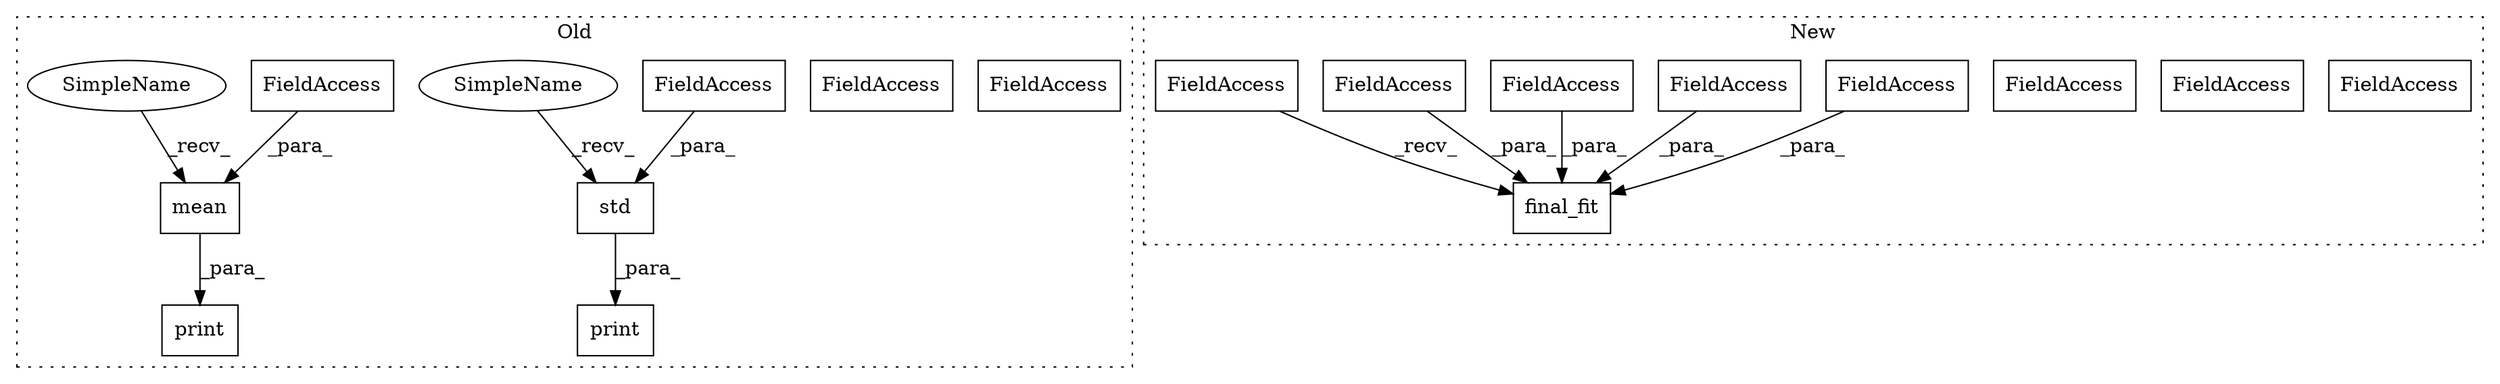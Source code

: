 digraph G {
subgraph cluster0 {
1 [label="print" a="32" s="1734,1757" l="6,1" shape="box"];
3 [label="std" a="32" s="1746,1756" l="4,1" shape="box"];
4 [label="mean" a="32" s="1713,1724" l="5,1" shape="box"];
5 [label="print" a="32" s="1701,1725" l="6,1" shape="box"];
6 [label="FieldAccess" a="22" s="1718" l="6" shape="box"];
8 [label="FieldAccess" a="22" s="1750" l="6" shape="box"];
13 [label="FieldAccess" a="22" s="1718" l="6" shape="box"];
14 [label="FieldAccess" a="22" s="1750" l="6" shape="box"];
15 [label="SimpleName" a="42" s="1740" l="5" shape="ellipse"];
16 [label="SimpleName" a="42" s="1707" l="5" shape="ellipse"];
label = "Old";
style="dotted";
}
subgraph cluster1 {
2 [label="final_fit" a="32" s="1631,1688" l="10,1" shape="box"];
7 [label="FieldAccess" a="22" s="1699" l="3" shape="box"];
9 [label="FieldAccess" a="22" s="1657" l="6" shape="box"];
10 [label="FieldAccess" a="22" s="1641" l="7" shape="box"];
11 [label="FieldAccess" a="22" s="1671" l="12" shape="box"];
12 [label="FieldAccess" a="22" s="1664" l="6" shape="box"];
17 [label="FieldAccess" a="22" s="1657" l="6" shape="box"];
18 [label="FieldAccess" a="22" s="1641" l="7" shape="box"];
19 [label="FieldAccess" a="22" s="1627" l="3" shape="box"];
label = "New";
style="dotted";
}
3 -> 1 [label="_para_"];
4 -> 5 [label="_para_"];
11 -> 2 [label="_para_"];
12 -> 2 [label="_para_"];
13 -> 4 [label="_para_"];
14 -> 3 [label="_para_"];
15 -> 3 [label="_recv_"];
16 -> 4 [label="_recv_"];
17 -> 2 [label="_para_"];
18 -> 2 [label="_para_"];
19 -> 2 [label="_recv_"];
}